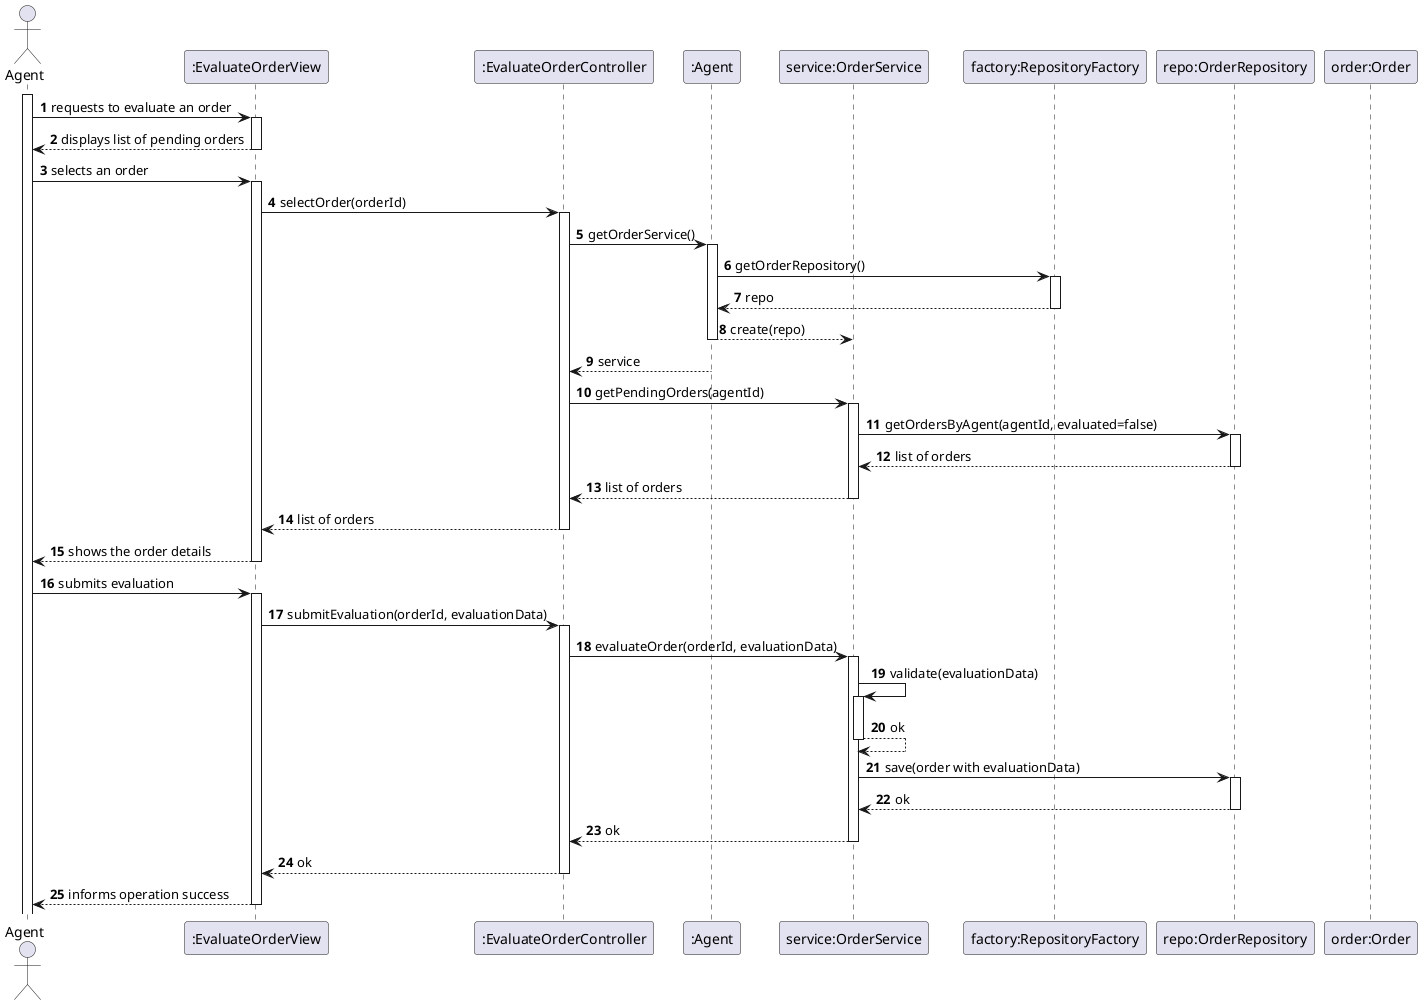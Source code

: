 'https://plantuml.com/sequence-diagram
@startuml
autoactivate on
autonumber

actor "Agent" as User
participant ":EvaluateOrderView" as System
participant ":EvaluateOrderController" as Ctrl
participant ":Agent" as Agent
participant "service:OrderService" as Service
participant "factory:RepositoryFactory" as Factory
participant "repo:OrderRepository" as Repo
participant "order:Order" as Order

activate User

User -> System: requests to evaluate an order
System --> User: displays list of pending orders

User -> System: selects an order
System -> Ctrl: selectOrder(orderId)
Ctrl -> Agent: getOrderService()
Agent -> Factory: getOrderRepository()
Factory --> Agent: repo
Agent --> Service: create(repo)
Agent --> Ctrl: service
Ctrl -> Service: getPendingOrders(agentId)
Service -> Repo: getOrdersByAgent(agentId, evaluated=false)
Repo --> Service: list of orders
Service --> Ctrl: list of orders
Ctrl --> System: list of orders
System --> User: shows the order details

User -> System: submits evaluation
System -> Ctrl: submitEvaluation(orderId, evaluationData)
Ctrl -> Service: evaluateOrder(orderId, evaluationData)
Service -> Service: validate(evaluationData)
Service --> Service: ok
Service -> Repo: save(order with evaluationData)
Repo --> Service: ok
Service --> Ctrl: ok
Ctrl --> System: ok
System --> User: informs operation success

@enduml
